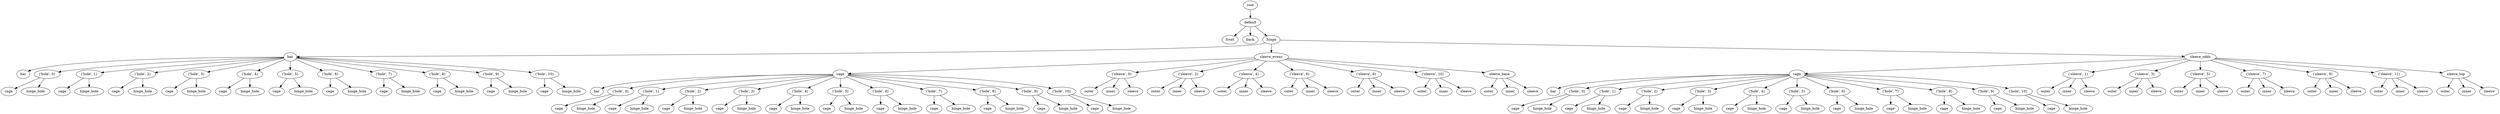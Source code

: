 digraph default {
    root_1 [label="root"];
    default_2 [label="default"];
    front_3 [label="front"];
    back_4 [label="back"];
    hinge_5 [label="hinge"];
    bar_6 [label="bar"];
    bar_7 [label="bar"];
    hole_8 [label="\('hole',\ 0\)"];
    cage_9 [label="cage"];
    hinge_hole_10 [label="hinge_hole"];
    hole_11 [label="\('hole',\ 1\)"];
    cage_12 [label="cage"];
    hinge_hole_13 [label="hinge_hole"];
    hole_14 [label="\('hole',\ 2\)"];
    cage_15 [label="cage"];
    hinge_hole_16 [label="hinge_hole"];
    hole_17 [label="\('hole',\ 3\)"];
    cage_18 [label="cage"];
    hinge_hole_19 [label="hinge_hole"];
    hole_20 [label="\('hole',\ 4\)"];
    cage_21 [label="cage"];
    hinge_hole_22 [label="hinge_hole"];
    hole_23 [label="\('hole',\ 5\)"];
    cage_24 [label="cage"];
    hinge_hole_25 [label="hinge_hole"];
    hole_26 [label="\('hole',\ 6\)"];
    cage_27 [label="cage"];
    hinge_hole_28 [label="hinge_hole"];
    hole_29 [label="\('hole',\ 7\)"];
    cage_30 [label="cage"];
    hinge_hole_31 [label="hinge_hole"];
    hole_32 [label="\('hole',\ 8\)"];
    cage_33 [label="cage"];
    hinge_hole_34 [label="hinge_hole"];
    hole_35 [label="\('hole',\ 9\)"];
    cage_36 [label="cage"];
    hinge_hole_37 [label="hinge_hole"];
    hole_38 [label="\('hole',\ 10\)"];
    cage_39 [label="cage"];
    hinge_hole_40 [label="hinge_hole"];
    sleeve_evens_41 [label="sleeve_evens"];
    cage_42 [label="cage"];
    bar_43 [label="bar"];
    hole_44 [label="\('hole',\ 0\)"];
    cage_45 [label="cage"];
    hinge_hole_46 [label="hinge_hole"];
    hole_47 [label="\('hole',\ 1\)"];
    cage_48 [label="cage"];
    hinge_hole_49 [label="hinge_hole"];
    hole_50 [label="\('hole',\ 2\)"];
    cage_51 [label="cage"];
    hinge_hole_52 [label="hinge_hole"];
    hole_53 [label="\('hole',\ 3\)"];
    cage_54 [label="cage"];
    hinge_hole_55 [label="hinge_hole"];
    hole_56 [label="\('hole',\ 4\)"];
    cage_57 [label="cage"];
    hinge_hole_58 [label="hinge_hole"];
    hole_59 [label="\('hole',\ 5\)"];
    cage_60 [label="cage"];
    hinge_hole_61 [label="hinge_hole"];
    hole_62 [label="\('hole',\ 6\)"];
    cage_63 [label="cage"];
    hinge_hole_64 [label="hinge_hole"];
    hole_65 [label="\('hole',\ 7\)"];
    cage_66 [label="cage"];
    hinge_hole_67 [label="hinge_hole"];
    hole_68 [label="\('hole',\ 8\)"];
    cage_69 [label="cage"];
    hinge_hole_70 [label="hinge_hole"];
    hole_71 [label="\('hole',\ 9\)"];
    cage_72 [label="cage"];
    hinge_hole_73 [label="hinge_hole"];
    hole_74 [label="\('hole',\ 10\)"];
    cage_75 [label="cage"];
    hinge_hole_76 [label="hinge_hole"];
    sleeve_77 [label="\('sleeve',\ 0\)"];
    outer_78 [label="outer"];
    inner_79 [label="inner"];
    sleeve_80 [label="sleeve"];
    sleeve_81 [label="\('sleeve',\ 2\)"];
    outer_82 [label="outer"];
    inner_83 [label="inner"];
    sleeve_84 [label="sleeve"];
    sleeve_85 [label="\('sleeve',\ 4\)"];
    outer_86 [label="outer"];
    inner_87 [label="inner"];
    sleeve_88 [label="sleeve"];
    sleeve_89 [label="\('sleeve',\ 6\)"];
    outer_90 [label="outer"];
    inner_91 [label="inner"];
    sleeve_92 [label="sleeve"];
    sleeve_93 [label="\('sleeve',\ 8\)"];
    outer_94 [label="outer"];
    inner_95 [label="inner"];
    sleeve_96 [label="sleeve"];
    sleeve_97 [label="\('sleeve',\ 10\)"];
    outer_98 [label="outer"];
    inner_99 [label="inner"];
    sleeve_100 [label="sleeve"];
    sleeve_base_101 [label="sleeve_base"];
    outer_102 [label="outer"];
    inner_103 [label="inner"];
    sleeve_104 [label="sleeve"];
    sleeve_odds_105 [label="sleeve_odds"];
    cage_106 [label="cage"];
    bar_107 [label="bar"];
    hole_108 [label="\('hole',\ 0\)"];
    cage_109 [label="cage"];
    hinge_hole_110 [label="hinge_hole"];
    hole_111 [label="\('hole',\ 1\)"];
    cage_112 [label="cage"];
    hinge_hole_113 [label="hinge_hole"];
    hole_114 [label="\('hole',\ 2\)"];
    cage_115 [label="cage"];
    hinge_hole_116 [label="hinge_hole"];
    hole_117 [label="\('hole',\ 3\)"];
    cage_118 [label="cage"];
    hinge_hole_119 [label="hinge_hole"];
    hole_120 [label="\('hole',\ 4\)"];
    cage_121 [label="cage"];
    hinge_hole_122 [label="hinge_hole"];
    hole_123 [label="\('hole',\ 5\)"];
    cage_124 [label="cage"];
    hinge_hole_125 [label="hinge_hole"];
    hole_126 [label="\('hole',\ 6\)"];
    cage_127 [label="cage"];
    hinge_hole_128 [label="hinge_hole"];
    hole_129 [label="\('hole',\ 7\)"];
    cage_130 [label="cage"];
    hinge_hole_131 [label="hinge_hole"];
    hole_132 [label="\('hole',\ 8\)"];
    cage_133 [label="cage"];
    hinge_hole_134 [label="hinge_hole"];
    hole_135 [label="\('hole',\ 9\)"];
    cage_136 [label="cage"];
    hinge_hole_137 [label="hinge_hole"];
    hole_138 [label="\('hole',\ 10\)"];
    cage_139 [label="cage"];
    hinge_hole_140 [label="hinge_hole"];
    sleeve_141 [label="\('sleeve',\ 1\)"];
    outer_142 [label="outer"];
    inner_143 [label="inner"];
    sleeve_144 [label="sleeve"];
    sleeve_145 [label="\('sleeve',\ 3\)"];
    outer_146 [label="outer"];
    inner_147 [label="inner"];
    sleeve_148 [label="sleeve"];
    sleeve_149 [label="\('sleeve',\ 5\)"];
    outer_150 [label="outer"];
    inner_151 [label="inner"];
    sleeve_152 [label="sleeve"];
    sleeve_153 [label="\('sleeve',\ 7\)"];
    outer_154 [label="outer"];
    inner_155 [label="inner"];
    sleeve_156 [label="sleeve"];
    sleeve_157 [label="\('sleeve',\ 9\)"];
    outer_158 [label="outer"];
    inner_159 [label="inner"];
    sleeve_160 [label="sleeve"];
    sleeve_161 [label="\('sleeve',\ 11\)"];
    outer_162 [label="outer"];
    inner_163 [label="inner"];
    sleeve_164 [label="sleeve"];
    sleeve_top_165 [label="sleeve_top"];
    outer_166 [label="outer"];
    inner_167 [label="inner"];
    sleeve_168 [label="sleeve"];
    root_1 -> default_2;
    default_2 -> front_3;
    default_2 -> back_4;
    default_2 -> hinge_5;
    hinge_5 -> bar_6;
    bar_6 -> bar_7;
    bar_6 -> hole_8;
    hole_8 -> cage_9;
    hole_8 -> hinge_hole_10;
    bar_6 -> hole_11;
    hole_11 -> cage_12;
    hole_11 -> hinge_hole_13;
    bar_6 -> hole_14;
    hole_14 -> cage_15;
    hole_14 -> hinge_hole_16;
    bar_6 -> hole_17;
    hole_17 -> cage_18;
    hole_17 -> hinge_hole_19;
    bar_6 -> hole_20;
    hole_20 -> cage_21;
    hole_20 -> hinge_hole_22;
    bar_6 -> hole_23;
    hole_23 -> cage_24;
    hole_23 -> hinge_hole_25;
    bar_6 -> hole_26;
    hole_26 -> cage_27;
    hole_26 -> hinge_hole_28;
    bar_6 -> hole_29;
    hole_29 -> cage_30;
    hole_29 -> hinge_hole_31;
    bar_6 -> hole_32;
    hole_32 -> cage_33;
    hole_32 -> hinge_hole_34;
    bar_6 -> hole_35;
    hole_35 -> cage_36;
    hole_35 -> hinge_hole_37;
    bar_6 -> hole_38;
    hole_38 -> cage_39;
    hole_38 -> hinge_hole_40;
    hinge_5 -> sleeve_evens_41;
    sleeve_evens_41 -> cage_42;
    cage_42 -> bar_43;
    cage_42 -> hole_44;
    hole_44 -> cage_45;
    hole_44 -> hinge_hole_46;
    cage_42 -> hole_47;
    hole_47 -> cage_48;
    hole_47 -> hinge_hole_49;
    cage_42 -> hole_50;
    hole_50 -> cage_51;
    hole_50 -> hinge_hole_52;
    cage_42 -> hole_53;
    hole_53 -> cage_54;
    hole_53 -> hinge_hole_55;
    cage_42 -> hole_56;
    hole_56 -> cage_57;
    hole_56 -> hinge_hole_58;
    cage_42 -> hole_59;
    hole_59 -> cage_60;
    hole_59 -> hinge_hole_61;
    cage_42 -> hole_62;
    hole_62 -> cage_63;
    hole_62 -> hinge_hole_64;
    cage_42 -> hole_65;
    hole_65 -> cage_66;
    hole_65 -> hinge_hole_67;
    cage_42 -> hole_68;
    hole_68 -> cage_69;
    hole_68 -> hinge_hole_70;
    cage_42 -> hole_71;
    hole_71 -> cage_72;
    hole_71 -> hinge_hole_73;
    cage_42 -> hole_74;
    hole_74 -> cage_75;
    hole_74 -> hinge_hole_76;
    sleeve_evens_41 -> sleeve_77;
    sleeve_77 -> outer_78;
    sleeve_77 -> inner_79;
    sleeve_77 -> sleeve_80;
    sleeve_evens_41 -> sleeve_81;
    sleeve_81 -> outer_82;
    sleeve_81 -> inner_83;
    sleeve_81 -> sleeve_84;
    sleeve_evens_41 -> sleeve_85;
    sleeve_85 -> outer_86;
    sleeve_85 -> inner_87;
    sleeve_85 -> sleeve_88;
    sleeve_evens_41 -> sleeve_89;
    sleeve_89 -> outer_90;
    sleeve_89 -> inner_91;
    sleeve_89 -> sleeve_92;
    sleeve_evens_41 -> sleeve_93;
    sleeve_93 -> outer_94;
    sleeve_93 -> inner_95;
    sleeve_93 -> sleeve_96;
    sleeve_evens_41 -> sleeve_97;
    sleeve_97 -> outer_98;
    sleeve_97 -> inner_99;
    sleeve_97 -> sleeve_100;
    sleeve_evens_41 -> sleeve_base_101;
    sleeve_base_101 -> outer_102;
    sleeve_base_101 -> inner_103;
    sleeve_base_101 -> sleeve_104;
    hinge_5 -> sleeve_odds_105;
    sleeve_odds_105 -> cage_106;
    cage_106 -> bar_107;
    cage_106 -> hole_108;
    hole_108 -> cage_109;
    hole_108 -> hinge_hole_110;
    cage_106 -> hole_111;
    hole_111 -> cage_112;
    hole_111 -> hinge_hole_113;
    cage_106 -> hole_114;
    hole_114 -> cage_115;
    hole_114 -> hinge_hole_116;
    cage_106 -> hole_117;
    hole_117 -> cage_118;
    hole_117 -> hinge_hole_119;
    cage_106 -> hole_120;
    hole_120 -> cage_121;
    hole_120 -> hinge_hole_122;
    cage_106 -> hole_123;
    hole_123 -> cage_124;
    hole_123 -> hinge_hole_125;
    cage_106 -> hole_126;
    hole_126 -> cage_127;
    hole_126 -> hinge_hole_128;
    cage_106 -> hole_129;
    hole_129 -> cage_130;
    hole_129 -> hinge_hole_131;
    cage_106 -> hole_132;
    hole_132 -> cage_133;
    hole_132 -> hinge_hole_134;
    cage_106 -> hole_135;
    hole_135 -> cage_136;
    hole_135 -> hinge_hole_137;
    cage_106 -> hole_138;
    hole_138 -> cage_139;
    hole_138 -> hinge_hole_140;
    sleeve_odds_105 -> sleeve_141;
    sleeve_141 -> outer_142;
    sleeve_141 -> inner_143;
    sleeve_141 -> sleeve_144;
    sleeve_odds_105 -> sleeve_145;
    sleeve_145 -> outer_146;
    sleeve_145 -> inner_147;
    sleeve_145 -> sleeve_148;
    sleeve_odds_105 -> sleeve_149;
    sleeve_149 -> outer_150;
    sleeve_149 -> inner_151;
    sleeve_149 -> sleeve_152;
    sleeve_odds_105 -> sleeve_153;
    sleeve_153 -> outer_154;
    sleeve_153 -> inner_155;
    sleeve_153 -> sleeve_156;
    sleeve_odds_105 -> sleeve_157;
    sleeve_157 -> outer_158;
    sleeve_157 -> inner_159;
    sleeve_157 -> sleeve_160;
    sleeve_odds_105 -> sleeve_161;
    sleeve_161 -> outer_162;
    sleeve_161 -> inner_163;
    sleeve_161 -> sleeve_164;
    sleeve_odds_105 -> sleeve_top_165;
    sleeve_top_165 -> outer_166;
    sleeve_top_165 -> inner_167;
    sleeve_top_165 -> sleeve_168;
}
